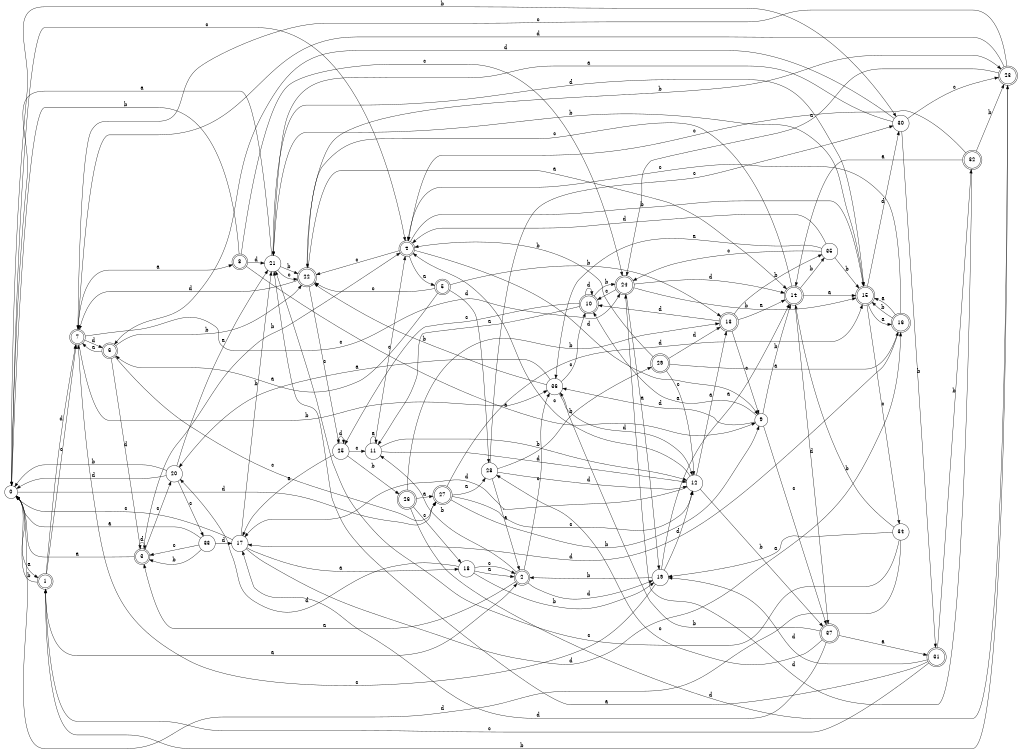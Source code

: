 digraph n31_10 {
__start0 [label="" shape="none"];

rankdir=LR;
size="8,5";

s0 [style="filled", color="black", fillcolor="white" shape="circle", label="0"];
s1 [style="rounded,filled", color="black", fillcolor="white" shape="doublecircle", label="1"];
s2 [style="rounded,filled", color="black", fillcolor="white" shape="doublecircle", label="2"];
s3 [style="rounded,filled", color="black", fillcolor="white" shape="doublecircle", label="3"];
s4 [style="rounded,filled", color="black", fillcolor="white" shape="doublecircle", label="4"];
s5 [style="rounded,filled", color="black", fillcolor="white" shape="doublecircle", label="5"];
s6 [style="rounded,filled", color="black", fillcolor="white" shape="doublecircle", label="6"];
s7 [style="rounded,filled", color="black", fillcolor="white" shape="doublecircle", label="7"];
s8 [style="rounded,filled", color="black", fillcolor="white" shape="doublecircle", label="8"];
s9 [style="filled", color="black", fillcolor="white" shape="circle", label="9"];
s10 [style="rounded,filled", color="black", fillcolor="white" shape="doublecircle", label="10"];
s11 [style="filled", color="black", fillcolor="white" shape="circle", label="11"];
s12 [style="filled", color="black", fillcolor="white" shape="circle", label="12"];
s13 [style="rounded,filled", color="black", fillcolor="white" shape="doublecircle", label="13"];
s14 [style="rounded,filled", color="black", fillcolor="white" shape="doublecircle", label="14"];
s15 [style="rounded,filled", color="black", fillcolor="white" shape="doublecircle", label="15"];
s16 [style="rounded,filled", color="black", fillcolor="white" shape="doublecircle", label="16"];
s17 [style="filled", color="black", fillcolor="white" shape="circle", label="17"];
s18 [style="filled", color="black", fillcolor="white" shape="circle", label="18"];
s19 [style="filled", color="black", fillcolor="white" shape="circle", label="19"];
s20 [style="filled", color="black", fillcolor="white" shape="circle", label="20"];
s21 [style="filled", color="black", fillcolor="white" shape="circle", label="21"];
s22 [style="rounded,filled", color="black", fillcolor="white" shape="doublecircle", label="22"];
s23 [style="rounded,filled", color="black", fillcolor="white" shape="doublecircle", label="23"];
s24 [style="rounded,filled", color="black", fillcolor="white" shape="doublecircle", label="24"];
s25 [style="filled", color="black", fillcolor="white" shape="circle", label="25"];
s26 [style="rounded,filled", color="black", fillcolor="white" shape="doublecircle", label="26"];
s27 [style="rounded,filled", color="black", fillcolor="white" shape="doublecircle", label="27"];
s28 [style="filled", color="black", fillcolor="white" shape="circle", label="28"];
s29 [style="rounded,filled", color="black", fillcolor="white" shape="doublecircle", label="29"];
s30 [style="filled", color="black", fillcolor="white" shape="circle", label="30"];
s31 [style="rounded,filled", color="black", fillcolor="white" shape="doublecircle", label="31"];
s32 [style="rounded,filled", color="black", fillcolor="white" shape="doublecircle", label="32"];
s33 [style="filled", color="black", fillcolor="white" shape="circle", label="33"];
s34 [style="filled", color="black", fillcolor="white" shape="circle", label="34"];
s35 [style="filled", color="black", fillcolor="white" shape="circle", label="35"];
s36 [style="filled", color="black", fillcolor="white" shape="circle", label="36"];
s37 [style="rounded,filled", color="black", fillcolor="white" shape="doublecircle", label="37"];
s0 -> s1 [label="a"];
s0 -> s30 [label="b"];
s0 -> s4 [label="c"];
s0 -> s27 [label="d"];
s1 -> s2 [label="a"];
s1 -> s0 [label="b"];
s1 -> s7 [label="c"];
s1 -> s7 [label="d"];
s2 -> s3 [label="a"];
s2 -> s11 [label="b"];
s2 -> s36 [label="c"];
s2 -> s19 [label="d"];
s3 -> s0 [label="a"];
s3 -> s4 [label="b"];
s3 -> s20 [label="c"];
s3 -> s3 [label="d"];
s4 -> s5 [label="a"];
s4 -> s15 [label="b"];
s4 -> s22 [label="c"];
s4 -> s9 [label="d"];
s5 -> s6 [label="a"];
s5 -> s13 [label="b"];
s5 -> s22 [label="c"];
s5 -> s28 [label="d"];
s6 -> s7 [label="a"];
s6 -> s22 [label="b"];
s6 -> s27 [label="c"];
s6 -> s3 [label="d"];
s7 -> s8 [label="a"];
s7 -> s36 [label="b"];
s7 -> s24 [label="c"];
s7 -> s6 [label="d"];
s8 -> s9 [label="a"];
s8 -> s0 [label="b"];
s8 -> s24 [label="c"];
s8 -> s21 [label="d"];
s9 -> s10 [label="a"];
s9 -> s14 [label="b"];
s9 -> s37 [label="c"];
s9 -> s36 [label="d"];
s10 -> s11 [label="a"];
s10 -> s24 [label="b"];
s10 -> s25 [label="c"];
s10 -> s10 [label="d"];
s11 -> s11 [label="a"];
s11 -> s12 [label="b"];
s11 -> s4 [label="c"];
s11 -> s12 [label="d"];
s12 -> s13 [label="a"];
s12 -> s37 [label="b"];
s12 -> s4 [label="c"];
s12 -> s17 [label="d"];
s13 -> s14 [label="a"];
s13 -> s35 [label="b"];
s13 -> s9 [label="c"];
s13 -> s10 [label="d"];
s14 -> s15 [label="a"];
s14 -> s35 [label="b"];
s14 -> s22 [label="c"];
s14 -> s37 [label="d"];
s15 -> s16 [label="a"];
s15 -> s21 [label="b"];
s15 -> s34 [label="c"];
s15 -> s30 [label="d"];
s16 -> s15 [label="a"];
s16 -> s15 [label="b"];
s16 -> s4 [label="c"];
s16 -> s17 [label="d"];
s17 -> s18 [label="a"];
s17 -> s21 [label="b"];
s17 -> s0 [label="c"];
s17 -> s16 [label="d"];
s18 -> s2 [label="a"];
s18 -> s19 [label="b"];
s18 -> s2 [label="c"];
s18 -> s20 [label="d"];
s19 -> s14 [label="a"];
s19 -> s2 [label="b"];
s19 -> s7 [label="c"];
s19 -> s12 [label="d"];
s20 -> s21 [label="a"];
s20 -> s0 [label="b"];
s20 -> s33 [label="c"];
s20 -> s0 [label="d"];
s21 -> s0 [label="a"];
s21 -> s22 [label="b"];
s21 -> s22 [label="c"];
s21 -> s15 [label="d"];
s22 -> s14 [label="a"];
s22 -> s23 [label="b"];
s22 -> s25 [label="c"];
s22 -> s7 [label="d"];
s23 -> s24 [label="a"];
s23 -> s1 [label="b"];
s23 -> s7 [label="c"];
s23 -> s7 [label="d"];
s24 -> s19 [label="a"];
s24 -> s15 [label="b"];
s24 -> s10 [label="c"];
s24 -> s14 [label="d"];
s25 -> s17 [label="a"];
s25 -> s26 [label="b"];
s25 -> s11 [label="c"];
s25 -> s25 [label="d"];
s26 -> s27 [label="a"];
s26 -> s13 [label="b"];
s26 -> s18 [label="c"];
s26 -> s23 [label="d"];
s27 -> s28 [label="a"];
s27 -> s9 [label="b"];
s27 -> s12 [label="c"];
s27 -> s15 [label="d"];
s28 -> s2 [label="a"];
s28 -> s29 [label="b"];
s28 -> s30 [label="c"];
s28 -> s12 [label="d"];
s29 -> s16 [label="a"];
s29 -> s4 [label="b"];
s29 -> s12 [label="c"];
s29 -> s13 [label="d"];
s30 -> s21 [label="a"];
s30 -> s31 [label="b"];
s30 -> s23 [label="c"];
s30 -> s6 [label="d"];
s31 -> s21 [label="a"];
s31 -> s32 [label="b"];
s31 -> s1 [label="c"];
s31 -> s19 [label="d"];
s32 -> s14 [label="a"];
s32 -> s23 [label="b"];
s32 -> s4 [label="c"];
s32 -> s24 [label="d"];
s33 -> s0 [label="a"];
s33 -> s3 [label="b"];
s33 -> s3 [label="c"];
s33 -> s17 [label="d"];
s34 -> s19 [label="a"];
s34 -> s14 [label="b"];
s34 -> s21 [label="c"];
s34 -> s0 [label="d"];
s35 -> s36 [label="a"];
s35 -> s15 [label="b"];
s35 -> s24 [label="c"];
s35 -> s4 [label="d"];
s36 -> s20 [label="a"];
s36 -> s22 [label="b"];
s36 -> s10 [label="c"];
s36 -> s12 [label="d"];
s37 -> s31 [label="a"];
s37 -> s36 [label="b"];
s37 -> s28 [label="c"];
s37 -> s17 [label="d"];

}